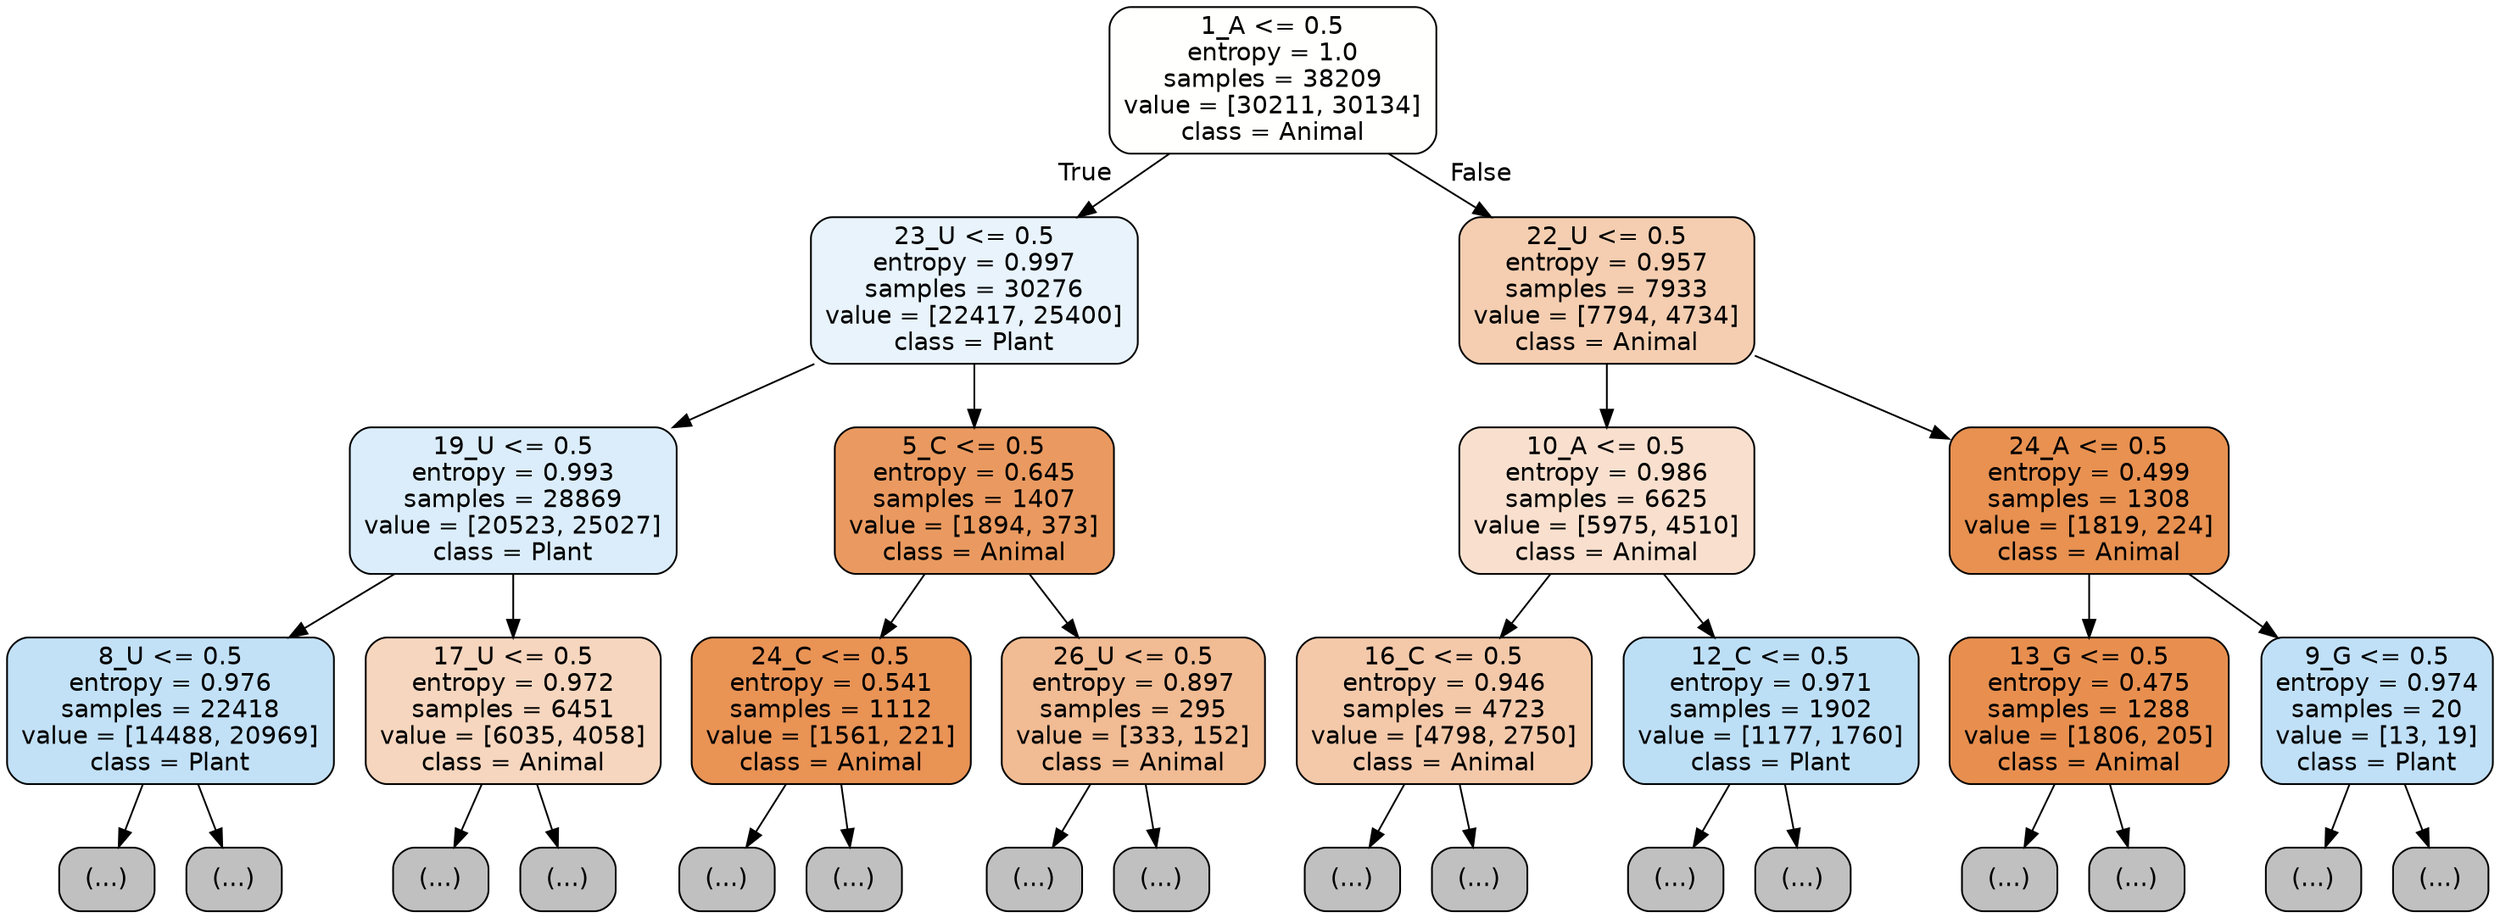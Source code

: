 digraph Tree {
node [shape=box, style="filled, rounded", color="black", fontname="helvetica"] ;
edge [fontname="helvetica"] ;
0 [label="1_A <= 0.5\nentropy = 1.0\nsamples = 38209\nvalue = [30211, 30134]\nclass = Animal", fillcolor="#fffffe"] ;
1 [label="23_U <= 0.5\nentropy = 0.997\nsamples = 30276\nvalue = [22417, 25400]\nclass = Plant", fillcolor="#e8f3fc"] ;
0 -> 1 [labeldistance=2.5, labelangle=45, headlabel="True"] ;
2 [label="19_U <= 0.5\nentropy = 0.993\nsamples = 28869\nvalue = [20523, 25027]\nclass = Plant", fillcolor="#dbedfa"] ;
1 -> 2 ;
3 [label="8_U <= 0.5\nentropy = 0.976\nsamples = 22418\nvalue = [14488, 20969]\nclass = Plant", fillcolor="#c2e1f7"] ;
2 -> 3 ;
4 [label="(...)", fillcolor="#C0C0C0"] ;
3 -> 4 ;
6637 [label="(...)", fillcolor="#C0C0C0"] ;
3 -> 6637 ;
9218 [label="17_U <= 0.5\nentropy = 0.972\nsamples = 6451\nvalue = [6035, 4058]\nclass = Animal", fillcolor="#f6d6be"] ;
2 -> 9218 ;
9219 [label="(...)", fillcolor="#C0C0C0"] ;
9218 -> 9219 ;
11506 [label="(...)", fillcolor="#C0C0C0"] ;
9218 -> 11506 ;
12389 [label="5_C <= 0.5\nentropy = 0.645\nsamples = 1407\nvalue = [1894, 373]\nclass = Animal", fillcolor="#ea9a60"] ;
1 -> 12389 ;
12390 [label="24_C <= 0.5\nentropy = 0.541\nsamples = 1112\nvalue = [1561, 221]\nclass = Animal", fillcolor="#e99355"] ;
12389 -> 12390 ;
12391 [label="(...)", fillcolor="#C0C0C0"] ;
12390 -> 12391 ;
12764 [label="(...)", fillcolor="#C0C0C0"] ;
12390 -> 12764 ;
12817 [label="26_U <= 0.5\nentropy = 0.897\nsamples = 295\nvalue = [333, 152]\nclass = Animal", fillcolor="#f1bb93"] ;
12389 -> 12817 ;
12818 [label="(...)", fillcolor="#C0C0C0"] ;
12817 -> 12818 ;
12935 [label="(...)", fillcolor="#C0C0C0"] ;
12817 -> 12935 ;
12936 [label="22_U <= 0.5\nentropy = 0.957\nsamples = 7933\nvalue = [7794, 4734]\nclass = Animal", fillcolor="#f5ceb1"] ;
0 -> 12936 [labeldistance=2.5, labelangle=-45, headlabel="False"] ;
12937 [label="10_A <= 0.5\nentropy = 0.986\nsamples = 6625\nvalue = [5975, 4510]\nclass = Animal", fillcolor="#f9e0ce"] ;
12936 -> 12937 ;
12938 [label="16_C <= 0.5\nentropy = 0.946\nsamples = 4723\nvalue = [4798, 2750]\nclass = Animal", fillcolor="#f4c9aa"] ;
12937 -> 12938 ;
12939 [label="(...)", fillcolor="#C0C0C0"] ;
12938 -> 12939 ;
15014 [label="(...)", fillcolor="#C0C0C0"] ;
12938 -> 15014 ;
15615 [label="12_C <= 0.5\nentropy = 0.971\nsamples = 1902\nvalue = [1177, 1760]\nclass = Plant", fillcolor="#bddff6"] ;
12937 -> 15615 ;
15616 [label="(...)", fillcolor="#C0C0C0"] ;
15615 -> 15616 ;
16269 [label="(...)", fillcolor="#C0C0C0"] ;
15615 -> 16269 ;
16460 [label="24_A <= 0.5\nentropy = 0.499\nsamples = 1308\nvalue = [1819, 224]\nclass = Animal", fillcolor="#e89151"] ;
12936 -> 16460 ;
16461 [label="13_G <= 0.5\nentropy = 0.475\nsamples = 1288\nvalue = [1806, 205]\nclass = Animal", fillcolor="#e88f4f"] ;
16460 -> 16461 ;
16462 [label="(...)", fillcolor="#C0C0C0"] ;
16461 -> 16462 ;
16699 [label="(...)", fillcolor="#C0C0C0"] ;
16461 -> 16699 ;
16820 [label="9_G <= 0.5\nentropy = 0.974\nsamples = 20\nvalue = [13, 19]\nclass = Plant", fillcolor="#c0e0f7"] ;
16460 -> 16820 ;
16821 [label="(...)", fillcolor="#C0C0C0"] ;
16820 -> 16821 ;
16832 [label="(...)", fillcolor="#C0C0C0"] ;
16820 -> 16832 ;
}